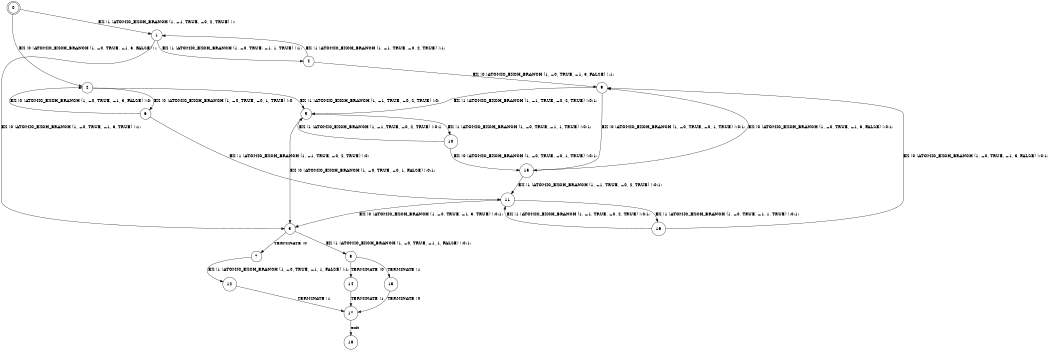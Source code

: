 digraph BCG {
size = "7, 10.5";
center = TRUE;
node [shape = circle];
0 [peripheries = 2];
0 -> 1 [label = "EX !1 !ATOMIC_EXCH_BRANCH (1, +1, TRUE, +0, 2, TRUE) !::"];
0 -> 2 [label = "EX !0 !ATOMIC_EXCH_BRANCH (1, +0, TRUE, +1, 3, FALSE) !::"];
1 -> 3 [label = "EX !0 !ATOMIC_EXCH_BRANCH (1, +0, TRUE, +1, 3, TRUE) !:1:"];
1 -> 4 [label = "EX !1 !ATOMIC_EXCH_BRANCH (1, +0, TRUE, +1, 1, TRUE) !:1:"];
2 -> 5 [label = "EX !1 !ATOMIC_EXCH_BRANCH (1, +1, TRUE, +0, 2, TRUE) !:0:"];
2 -> 6 [label = "EX !0 !ATOMIC_EXCH_BRANCH (1, +0, TRUE, +0, 1, TRUE) !:0:"];
3 -> 7 [label = "TERMINATE !0"];
3 -> 8 [label = "EX !1 !ATOMIC_EXCH_BRANCH (1, +0, TRUE, +1, 1, FALSE) !:0:1:"];
4 -> 9 [label = "EX !0 !ATOMIC_EXCH_BRANCH (1, +0, TRUE, +1, 3, FALSE) !:1:"];
4 -> 1 [label = "EX !1 !ATOMIC_EXCH_BRANCH (1, +1, TRUE, +0, 2, TRUE) !:1:"];
5 -> 10 [label = "EX !1 !ATOMIC_EXCH_BRANCH (1, +0, TRUE, +1, 1, TRUE) !:0:1:"];
5 -> 3 [label = "EX !0 !ATOMIC_EXCH_BRANCH (1, +0, TRUE, +0, 1, FALSE) !:0:1:"];
6 -> 11 [label = "EX !1 !ATOMIC_EXCH_BRANCH (1, +1, TRUE, +0, 2, TRUE) !:0:"];
6 -> 2 [label = "EX !0 !ATOMIC_EXCH_BRANCH (1, +0, TRUE, +1, 3, FALSE) !:0:"];
7 -> 12 [label = "EX !1 !ATOMIC_EXCH_BRANCH (1, +0, TRUE, +1, 1, FALSE) !:1:"];
8 -> 13 [label = "TERMINATE !1"];
8 -> 14 [label = "TERMINATE !0"];
9 -> 5 [label = "EX !1 !ATOMIC_EXCH_BRANCH (1, +1, TRUE, +0, 2, TRUE) !:0:1:"];
9 -> 15 [label = "EX !0 !ATOMIC_EXCH_BRANCH (1, +0, TRUE, +0, 1, TRUE) !:0:1:"];
10 -> 5 [label = "EX !1 !ATOMIC_EXCH_BRANCH (1, +1, TRUE, +0, 2, TRUE) !:0:1:"];
10 -> 15 [label = "EX !0 !ATOMIC_EXCH_BRANCH (1, +0, TRUE, +0, 1, TRUE) !:0:1:"];
11 -> 16 [label = "EX !1 !ATOMIC_EXCH_BRANCH (1, +0, TRUE, +1, 1, TRUE) !:0:1:"];
11 -> 3 [label = "EX !0 !ATOMIC_EXCH_BRANCH (1, +0, TRUE, +1, 3, TRUE) !:0:1:"];
12 -> 17 [label = "TERMINATE !1"];
13 -> 17 [label = "TERMINATE !0"];
14 -> 17 [label = "TERMINATE !1"];
15 -> 11 [label = "EX !1 !ATOMIC_EXCH_BRANCH (1, +1, TRUE, +0, 2, TRUE) !:0:1:"];
15 -> 9 [label = "EX !0 !ATOMIC_EXCH_BRANCH (1, +0, TRUE, +1, 3, FALSE) !:0:1:"];
16 -> 11 [label = "EX !1 !ATOMIC_EXCH_BRANCH (1, +1, TRUE, +0, 2, TRUE) !:0:1:"];
16 -> 9 [label = "EX !0 !ATOMIC_EXCH_BRANCH (1, +0, TRUE, +1, 3, FALSE) !:0:1:"];
17 -> 18 [label = "exit"];
}
